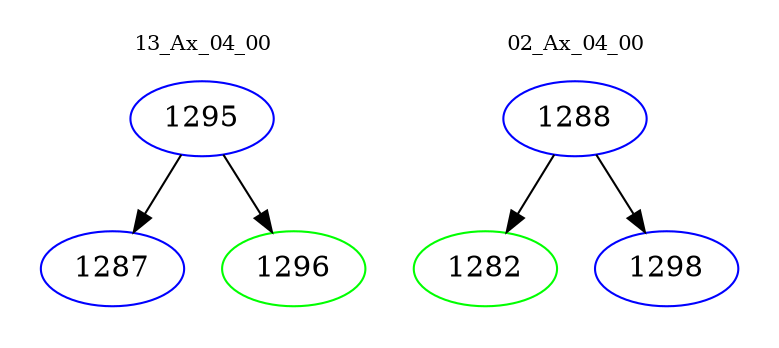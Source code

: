 digraph{
subgraph cluster_0 {
color = white
label = "13_Ax_04_00";
fontsize=10;
T0_1295 [label="1295", color="blue"]
T0_1295 -> T0_1287 [color="black"]
T0_1287 [label="1287", color="blue"]
T0_1295 -> T0_1296 [color="black"]
T0_1296 [label="1296", color="green"]
}
subgraph cluster_1 {
color = white
label = "02_Ax_04_00";
fontsize=10;
T1_1288 [label="1288", color="blue"]
T1_1288 -> T1_1282 [color="black"]
T1_1282 [label="1282", color="green"]
T1_1288 -> T1_1298 [color="black"]
T1_1298 [label="1298", color="blue"]
}
}
